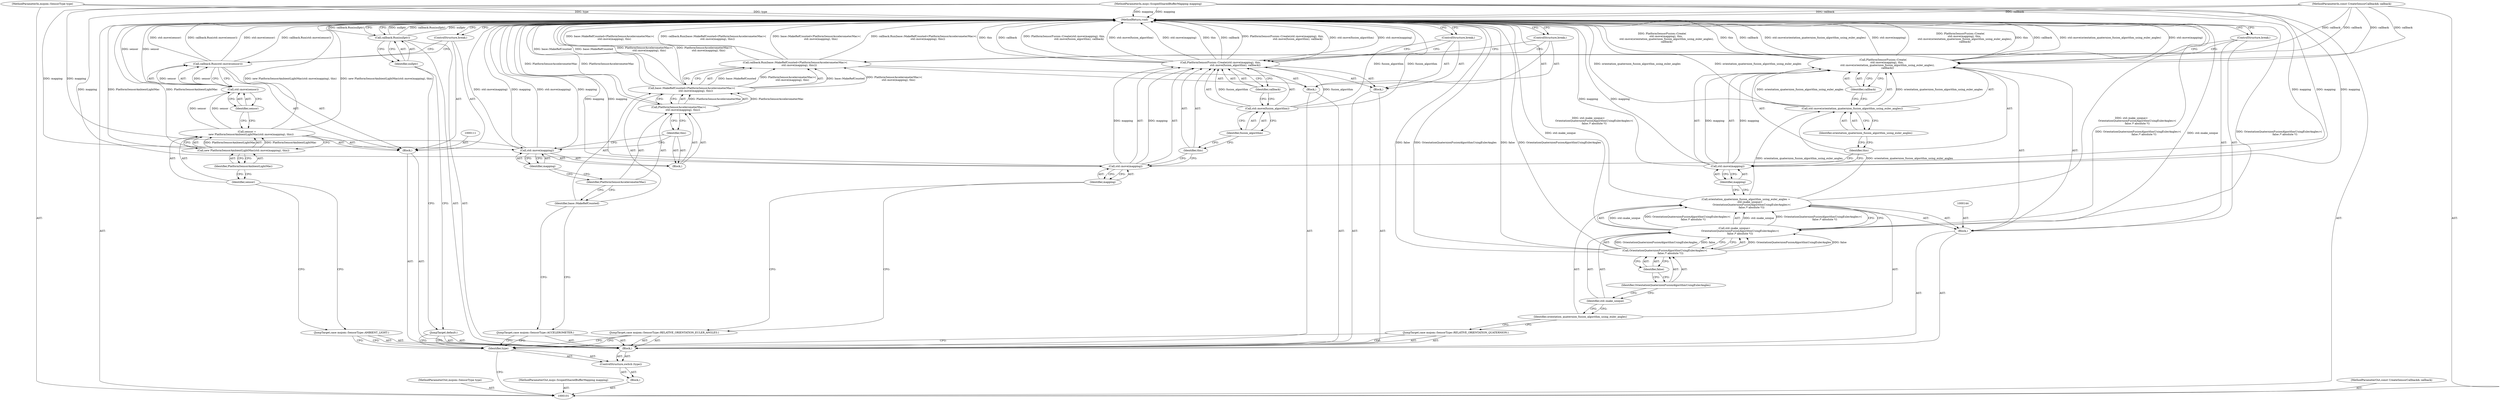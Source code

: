 digraph "1_Chrome_c0c8978849ac57e4ecd613ddc8ff7852a2054734_27" {
"1000163" [label="(MethodReturn,void)"];
"1000119" [label="(ControlStructure,break;)"];
"1000121" [label="(Block,)"];
"1000120" [label="(JumpTarget,case mojom::SensorType::ACCELEROMETER:)"];
"1000123" [label="(Call,base::MakeRefCounted<PlatformSensorAccelerometerMac>(\n          std::move(mapping), this))"];
"1000124" [label="(Identifier,base::MakeRefCounted)"];
"1000125" [label="(Call,PlatformSensorAccelerometerMac>(\n          std::move(mapping), this))"];
"1000126" [label="(Identifier,PlatformSensorAccelerometerMac)"];
"1000122" [label="(Call,callback.Run(base::MakeRefCounted<PlatformSensorAccelerometerMac>(\n          std::move(mapping), this)))"];
"1000127" [label="(Block,)"];
"1000128" [label="(Call,std::move(mapping))"];
"1000129" [label="(Identifier,mapping)"];
"1000130" [label="(Identifier,this)"];
"1000131" [label="(ControlStructure,break;)"];
"1000132" [label="(JumpTarget,case mojom::SensorType::RELATIVE_ORIENTATION_EULER_ANGLES:)"];
"1000133" [label="(Block,)"];
"1000102" [label="(MethodParameterIn,mojom::SensorType type)"];
"1000206" [label="(MethodParameterOut,mojom::SensorType type)"];
"1000135" [label="(Call,std::move(mapping))"];
"1000136" [label="(Identifier,mapping)"];
"1000137" [label="(Identifier,this)"];
"1000134" [label="(Call,PlatformSensorFusion::Create(std::move(mapping), this,\n                                    std::move(fusion_algorithm), callback))"];
"1000138" [label="(Call,std::move(fusion_algorithm))"];
"1000139" [label="(Identifier,fusion_algorithm)"];
"1000140" [label="(Identifier,callback)"];
"1000141" [label="(ControlStructure,break;)"];
"1000142" [label="(JumpTarget,case mojom::SensorType::RELATIVE_ORIENTATION_QUATERNION:)"];
"1000145" [label="(Call,orientation_quaternion_fusion_algorithm_using_euler_angles =\n          std::make_unique<\n              OrientationQuaternionFusionAlgorithmUsingEulerAngles>(\n              false /* absolute */))"];
"1000146" [label="(Identifier,orientation_quaternion_fusion_algorithm_using_euler_angles)"];
"1000143" [label="(Block,)"];
"1000147" [label="(Call,std::make_unique<\n              OrientationQuaternionFusionAlgorithmUsingEulerAngles>(\n              false /* absolute */))"];
"1000148" [label="(Identifier,std::make_unique)"];
"1000149" [label="(Call,OrientationQuaternionFusionAlgorithmUsingEulerAngles>(\n              false /* absolute */))"];
"1000150" [label="(Identifier,OrientationQuaternionFusionAlgorithmUsingEulerAngles)"];
"1000151" [label="(Identifier,false)"];
"1000152" [label="(Call,PlatformSensorFusion::Create(\n          std::move(mapping), this,\n           std::move(orientation_quaternion_fusion_algorithm_using_euler_angles),\n           callback))"];
"1000103" [label="(MethodParameterIn,mojo::ScopedSharedBufferMapping mapping)"];
"1000207" [label="(MethodParameterOut,mojo::ScopedSharedBufferMapping mapping)"];
"1000153" [label="(Call,std::move(mapping))"];
"1000154" [label="(Identifier,mapping)"];
"1000155" [label="(Identifier,this)"];
"1000156" [label="(Call,std::move(orientation_quaternion_fusion_algorithm_using_euler_angles))"];
"1000157" [label="(Identifier,orientation_quaternion_fusion_algorithm_using_euler_angles)"];
"1000158" [label="(Identifier,callback)"];
"1000159" [label="(ControlStructure,break;)"];
"1000160" [label="(JumpTarget,default:)"];
"1000162" [label="(Identifier,nullptr)"];
"1000161" [label="(Call,callback.Run(nullptr))"];
"1000105" [label="(Block,)"];
"1000104" [label="(MethodParameterIn,const CreateSensorCallback& callback)"];
"1000208" [label="(MethodParameterOut,const CreateSensorCallback& callback)"];
"1000107" [label="(Identifier,type)"];
"1000108" [label="(Block,)"];
"1000106" [label="(ControlStructure,switch (type))"];
"1000109" [label="(JumpTarget,case mojom::SensorType::AMBIENT_LIGHT:)"];
"1000112" [label="(Call,sensor =\n          new PlatformSensorAmbientLightMac(std::move(mapping), this))"];
"1000113" [label="(Identifier,sensor)"];
"1000110" [label="(Block,)"];
"1000114" [label="(Call,new PlatformSensorAmbientLightMac(std::move(mapping), this))"];
"1000115" [label="(Identifier,PlatformSensorAmbientLightMac)"];
"1000117" [label="(Call,std::move(sensor))"];
"1000118" [label="(Identifier,sensor)"];
"1000116" [label="(Call,callback.Run(std::move(sensor)))"];
"1000163" -> "1000101"  [label="AST: "];
"1000163" -> "1000119"  [label="CFG: "];
"1000163" -> "1000131"  [label="CFG: "];
"1000163" -> "1000141"  [label="CFG: "];
"1000163" -> "1000159"  [label="CFG: "];
"1000163" -> "1000161"  [label="CFG: "];
"1000116" -> "1000163"  [label="DDG: std::move(sensor)"];
"1000116" -> "1000163"  [label="DDG: callback.Run(std::move(sensor))"];
"1000125" -> "1000163"  [label="DDG: PlatformSensorAccelerometerMac"];
"1000123" -> "1000163"  [label="DDG: PlatformSensorAccelerometerMac>(\n          std::move(mapping), this)"];
"1000123" -> "1000163"  [label="DDG: base::MakeRefCounted"];
"1000149" -> "1000163"  [label="DDG: false"];
"1000149" -> "1000163"  [label="DDG: OrientationQuaternionFusionAlgorithmUsingEulerAngles"];
"1000156" -> "1000163"  [label="DDG: orientation_quaternion_fusion_algorithm_using_euler_angles"];
"1000104" -> "1000163"  [label="DDG: callback"];
"1000112" -> "1000163"  [label="DDG: new PlatformSensorAmbientLightMac(std::move(mapping), this)"];
"1000114" -> "1000163"  [label="DDG: PlatformSensorAmbientLightMac"];
"1000152" -> "1000163"  [label="DDG: std::move(mapping)"];
"1000152" -> "1000163"  [label="DDG: PlatformSensorFusion::Create(\n          std::move(mapping), this,\n           std::move(orientation_quaternion_fusion_algorithm_using_euler_angles),\n           callback)"];
"1000152" -> "1000163"  [label="DDG: this"];
"1000152" -> "1000163"  [label="DDG: callback"];
"1000152" -> "1000163"  [label="DDG: std::move(orientation_quaternion_fusion_algorithm_using_euler_angles)"];
"1000117" -> "1000163"  [label="DDG: sensor"];
"1000153" -> "1000163"  [label="DDG: mapping"];
"1000134" -> "1000163"  [label="DDG: std::move(mapping)"];
"1000134" -> "1000163"  [label="DDG: this"];
"1000134" -> "1000163"  [label="DDG: callback"];
"1000134" -> "1000163"  [label="DDG: PlatformSensorFusion::Create(std::move(mapping), this,\n                                    std::move(fusion_algorithm), callback)"];
"1000134" -> "1000163"  [label="DDG: std::move(fusion_algorithm)"];
"1000161" -> "1000163"  [label="DDG: nullptr"];
"1000161" -> "1000163"  [label="DDG: callback.Run(nullptr)"];
"1000122" -> "1000163"  [label="DDG: base::MakeRefCounted<PlatformSensorAccelerometerMac>(\n          std::move(mapping), this)"];
"1000122" -> "1000163"  [label="DDG: callback.Run(base::MakeRefCounted<PlatformSensorAccelerometerMac>(\n          std::move(mapping), this))"];
"1000138" -> "1000163"  [label="DDG: fusion_algorithm"];
"1000128" -> "1000163"  [label="DDG: mapping"];
"1000128" -> "1000163"  [label="DDG: std::move(mapping)"];
"1000103" -> "1000163"  [label="DDG: mapping"];
"1000147" -> "1000163"  [label="DDG: OrientationQuaternionFusionAlgorithmUsingEulerAngles>(\n              false /* absolute */)"];
"1000147" -> "1000163"  [label="DDG: std::make_unique"];
"1000102" -> "1000163"  [label="DDG: type"];
"1000135" -> "1000163"  [label="DDG: mapping"];
"1000145" -> "1000163"  [label="DDG: std::make_unique<\n              OrientationQuaternionFusionAlgorithmUsingEulerAngles>(\n              false /* absolute */)"];
"1000119" -> "1000110"  [label="AST: "];
"1000119" -> "1000116"  [label="CFG: "];
"1000163" -> "1000119"  [label="CFG: "];
"1000121" -> "1000108"  [label="AST: "];
"1000122" -> "1000121"  [label="AST: "];
"1000131" -> "1000121"  [label="AST: "];
"1000120" -> "1000108"  [label="AST: "];
"1000120" -> "1000107"  [label="CFG: "];
"1000124" -> "1000120"  [label="CFG: "];
"1000123" -> "1000122"  [label="AST: "];
"1000123" -> "1000125"  [label="CFG: "];
"1000124" -> "1000123"  [label="AST: "];
"1000125" -> "1000123"  [label="AST: "];
"1000122" -> "1000123"  [label="CFG: "];
"1000123" -> "1000163"  [label="DDG: PlatformSensorAccelerometerMac>(\n          std::move(mapping), this)"];
"1000123" -> "1000163"  [label="DDG: base::MakeRefCounted"];
"1000123" -> "1000122"  [label="DDG: base::MakeRefCounted"];
"1000123" -> "1000122"  [label="DDG: PlatformSensorAccelerometerMac>(\n          std::move(mapping), this)"];
"1000125" -> "1000123"  [label="DDG: PlatformSensorAccelerometerMac"];
"1000124" -> "1000123"  [label="AST: "];
"1000124" -> "1000120"  [label="CFG: "];
"1000126" -> "1000124"  [label="CFG: "];
"1000125" -> "1000123"  [label="AST: "];
"1000125" -> "1000130"  [label="CFG: "];
"1000126" -> "1000125"  [label="AST: "];
"1000127" -> "1000125"  [label="AST: "];
"1000123" -> "1000125"  [label="CFG: "];
"1000125" -> "1000163"  [label="DDG: PlatformSensorAccelerometerMac"];
"1000125" -> "1000123"  [label="DDG: PlatformSensorAccelerometerMac"];
"1000126" -> "1000125"  [label="AST: "];
"1000126" -> "1000124"  [label="CFG: "];
"1000129" -> "1000126"  [label="CFG: "];
"1000122" -> "1000121"  [label="AST: "];
"1000122" -> "1000123"  [label="CFG: "];
"1000123" -> "1000122"  [label="AST: "];
"1000131" -> "1000122"  [label="CFG: "];
"1000122" -> "1000163"  [label="DDG: base::MakeRefCounted<PlatformSensorAccelerometerMac>(\n          std::move(mapping), this)"];
"1000122" -> "1000163"  [label="DDG: callback.Run(base::MakeRefCounted<PlatformSensorAccelerometerMac>(\n          std::move(mapping), this))"];
"1000123" -> "1000122"  [label="DDG: base::MakeRefCounted"];
"1000123" -> "1000122"  [label="DDG: PlatformSensorAccelerometerMac>(\n          std::move(mapping), this)"];
"1000127" -> "1000125"  [label="AST: "];
"1000128" -> "1000127"  [label="AST: "];
"1000130" -> "1000127"  [label="AST: "];
"1000128" -> "1000127"  [label="AST: "];
"1000128" -> "1000129"  [label="CFG: "];
"1000129" -> "1000128"  [label="AST: "];
"1000130" -> "1000128"  [label="CFG: "];
"1000128" -> "1000163"  [label="DDG: mapping"];
"1000128" -> "1000163"  [label="DDG: std::move(mapping)"];
"1000103" -> "1000128"  [label="DDG: mapping"];
"1000129" -> "1000128"  [label="AST: "];
"1000129" -> "1000126"  [label="CFG: "];
"1000128" -> "1000129"  [label="CFG: "];
"1000130" -> "1000127"  [label="AST: "];
"1000130" -> "1000128"  [label="CFG: "];
"1000125" -> "1000130"  [label="CFG: "];
"1000131" -> "1000121"  [label="AST: "];
"1000131" -> "1000122"  [label="CFG: "];
"1000163" -> "1000131"  [label="CFG: "];
"1000132" -> "1000108"  [label="AST: "];
"1000132" -> "1000107"  [label="CFG: "];
"1000136" -> "1000132"  [label="CFG: "];
"1000133" -> "1000108"  [label="AST: "];
"1000134" -> "1000133"  [label="AST: "];
"1000141" -> "1000133"  [label="AST: "];
"1000102" -> "1000101"  [label="AST: "];
"1000102" -> "1000163"  [label="DDG: type"];
"1000206" -> "1000101"  [label="AST: "];
"1000135" -> "1000134"  [label="AST: "];
"1000135" -> "1000136"  [label="CFG: "];
"1000136" -> "1000135"  [label="AST: "];
"1000137" -> "1000135"  [label="CFG: "];
"1000135" -> "1000163"  [label="DDG: mapping"];
"1000135" -> "1000134"  [label="DDG: mapping"];
"1000103" -> "1000135"  [label="DDG: mapping"];
"1000136" -> "1000135"  [label="AST: "];
"1000136" -> "1000132"  [label="CFG: "];
"1000135" -> "1000136"  [label="CFG: "];
"1000137" -> "1000134"  [label="AST: "];
"1000137" -> "1000135"  [label="CFG: "];
"1000139" -> "1000137"  [label="CFG: "];
"1000134" -> "1000133"  [label="AST: "];
"1000134" -> "1000140"  [label="CFG: "];
"1000135" -> "1000134"  [label="AST: "];
"1000137" -> "1000134"  [label="AST: "];
"1000138" -> "1000134"  [label="AST: "];
"1000140" -> "1000134"  [label="AST: "];
"1000141" -> "1000134"  [label="CFG: "];
"1000134" -> "1000163"  [label="DDG: std::move(mapping)"];
"1000134" -> "1000163"  [label="DDG: this"];
"1000134" -> "1000163"  [label="DDG: callback"];
"1000134" -> "1000163"  [label="DDG: PlatformSensorFusion::Create(std::move(mapping), this,\n                                    std::move(fusion_algorithm), callback)"];
"1000134" -> "1000163"  [label="DDG: std::move(fusion_algorithm)"];
"1000135" -> "1000134"  [label="DDG: mapping"];
"1000138" -> "1000134"  [label="DDG: fusion_algorithm"];
"1000104" -> "1000134"  [label="DDG: callback"];
"1000138" -> "1000134"  [label="AST: "];
"1000138" -> "1000139"  [label="CFG: "];
"1000139" -> "1000138"  [label="AST: "];
"1000140" -> "1000138"  [label="CFG: "];
"1000138" -> "1000163"  [label="DDG: fusion_algorithm"];
"1000138" -> "1000134"  [label="DDG: fusion_algorithm"];
"1000139" -> "1000138"  [label="AST: "];
"1000139" -> "1000137"  [label="CFG: "];
"1000138" -> "1000139"  [label="CFG: "];
"1000140" -> "1000134"  [label="AST: "];
"1000140" -> "1000138"  [label="CFG: "];
"1000134" -> "1000140"  [label="CFG: "];
"1000141" -> "1000133"  [label="AST: "];
"1000141" -> "1000134"  [label="CFG: "];
"1000163" -> "1000141"  [label="CFG: "];
"1000142" -> "1000108"  [label="AST: "];
"1000142" -> "1000107"  [label="CFG: "];
"1000146" -> "1000142"  [label="CFG: "];
"1000145" -> "1000143"  [label="AST: "];
"1000145" -> "1000147"  [label="CFG: "];
"1000146" -> "1000145"  [label="AST: "];
"1000147" -> "1000145"  [label="AST: "];
"1000154" -> "1000145"  [label="CFG: "];
"1000145" -> "1000163"  [label="DDG: std::make_unique<\n              OrientationQuaternionFusionAlgorithmUsingEulerAngles>(\n              false /* absolute */)"];
"1000147" -> "1000145"  [label="DDG: std::make_unique"];
"1000147" -> "1000145"  [label="DDG: OrientationQuaternionFusionAlgorithmUsingEulerAngles>(\n              false /* absolute */)"];
"1000145" -> "1000156"  [label="DDG: orientation_quaternion_fusion_algorithm_using_euler_angles"];
"1000146" -> "1000145"  [label="AST: "];
"1000146" -> "1000142"  [label="CFG: "];
"1000148" -> "1000146"  [label="CFG: "];
"1000143" -> "1000108"  [label="AST: "];
"1000144" -> "1000143"  [label="AST: "];
"1000145" -> "1000143"  [label="AST: "];
"1000152" -> "1000143"  [label="AST: "];
"1000159" -> "1000143"  [label="AST: "];
"1000147" -> "1000145"  [label="AST: "];
"1000147" -> "1000149"  [label="CFG: "];
"1000148" -> "1000147"  [label="AST: "];
"1000149" -> "1000147"  [label="AST: "];
"1000145" -> "1000147"  [label="CFG: "];
"1000147" -> "1000163"  [label="DDG: OrientationQuaternionFusionAlgorithmUsingEulerAngles>(\n              false /* absolute */)"];
"1000147" -> "1000163"  [label="DDG: std::make_unique"];
"1000147" -> "1000145"  [label="DDG: std::make_unique"];
"1000147" -> "1000145"  [label="DDG: OrientationQuaternionFusionAlgorithmUsingEulerAngles>(\n              false /* absolute */)"];
"1000149" -> "1000147"  [label="DDG: OrientationQuaternionFusionAlgorithmUsingEulerAngles"];
"1000149" -> "1000147"  [label="DDG: false"];
"1000148" -> "1000147"  [label="AST: "];
"1000148" -> "1000146"  [label="CFG: "];
"1000150" -> "1000148"  [label="CFG: "];
"1000149" -> "1000147"  [label="AST: "];
"1000149" -> "1000151"  [label="CFG: "];
"1000150" -> "1000149"  [label="AST: "];
"1000151" -> "1000149"  [label="AST: "];
"1000147" -> "1000149"  [label="CFG: "];
"1000149" -> "1000163"  [label="DDG: false"];
"1000149" -> "1000163"  [label="DDG: OrientationQuaternionFusionAlgorithmUsingEulerAngles"];
"1000149" -> "1000147"  [label="DDG: OrientationQuaternionFusionAlgorithmUsingEulerAngles"];
"1000149" -> "1000147"  [label="DDG: false"];
"1000150" -> "1000149"  [label="AST: "];
"1000150" -> "1000148"  [label="CFG: "];
"1000151" -> "1000150"  [label="CFG: "];
"1000151" -> "1000149"  [label="AST: "];
"1000151" -> "1000150"  [label="CFG: "];
"1000149" -> "1000151"  [label="CFG: "];
"1000152" -> "1000143"  [label="AST: "];
"1000152" -> "1000158"  [label="CFG: "];
"1000153" -> "1000152"  [label="AST: "];
"1000155" -> "1000152"  [label="AST: "];
"1000156" -> "1000152"  [label="AST: "];
"1000158" -> "1000152"  [label="AST: "];
"1000159" -> "1000152"  [label="CFG: "];
"1000152" -> "1000163"  [label="DDG: std::move(mapping)"];
"1000152" -> "1000163"  [label="DDG: PlatformSensorFusion::Create(\n          std::move(mapping), this,\n           std::move(orientation_quaternion_fusion_algorithm_using_euler_angles),\n           callback)"];
"1000152" -> "1000163"  [label="DDG: this"];
"1000152" -> "1000163"  [label="DDG: callback"];
"1000152" -> "1000163"  [label="DDG: std::move(orientation_quaternion_fusion_algorithm_using_euler_angles)"];
"1000153" -> "1000152"  [label="DDG: mapping"];
"1000156" -> "1000152"  [label="DDG: orientation_quaternion_fusion_algorithm_using_euler_angles"];
"1000104" -> "1000152"  [label="DDG: callback"];
"1000103" -> "1000101"  [label="AST: "];
"1000103" -> "1000163"  [label="DDG: mapping"];
"1000103" -> "1000128"  [label="DDG: mapping"];
"1000103" -> "1000135"  [label="DDG: mapping"];
"1000103" -> "1000153"  [label="DDG: mapping"];
"1000207" -> "1000101"  [label="AST: "];
"1000153" -> "1000152"  [label="AST: "];
"1000153" -> "1000154"  [label="CFG: "];
"1000154" -> "1000153"  [label="AST: "];
"1000155" -> "1000153"  [label="CFG: "];
"1000153" -> "1000163"  [label="DDG: mapping"];
"1000153" -> "1000152"  [label="DDG: mapping"];
"1000103" -> "1000153"  [label="DDG: mapping"];
"1000154" -> "1000153"  [label="AST: "];
"1000154" -> "1000145"  [label="CFG: "];
"1000153" -> "1000154"  [label="CFG: "];
"1000155" -> "1000152"  [label="AST: "];
"1000155" -> "1000153"  [label="CFG: "];
"1000157" -> "1000155"  [label="CFG: "];
"1000156" -> "1000152"  [label="AST: "];
"1000156" -> "1000157"  [label="CFG: "];
"1000157" -> "1000156"  [label="AST: "];
"1000158" -> "1000156"  [label="CFG: "];
"1000156" -> "1000163"  [label="DDG: orientation_quaternion_fusion_algorithm_using_euler_angles"];
"1000156" -> "1000152"  [label="DDG: orientation_quaternion_fusion_algorithm_using_euler_angles"];
"1000145" -> "1000156"  [label="DDG: orientation_quaternion_fusion_algorithm_using_euler_angles"];
"1000157" -> "1000156"  [label="AST: "];
"1000157" -> "1000155"  [label="CFG: "];
"1000156" -> "1000157"  [label="CFG: "];
"1000158" -> "1000152"  [label="AST: "];
"1000158" -> "1000156"  [label="CFG: "];
"1000152" -> "1000158"  [label="CFG: "];
"1000159" -> "1000143"  [label="AST: "];
"1000159" -> "1000152"  [label="CFG: "];
"1000163" -> "1000159"  [label="CFG: "];
"1000160" -> "1000108"  [label="AST: "];
"1000160" -> "1000107"  [label="CFG: "];
"1000162" -> "1000160"  [label="CFG: "];
"1000162" -> "1000161"  [label="AST: "];
"1000162" -> "1000160"  [label="CFG: "];
"1000161" -> "1000162"  [label="CFG: "];
"1000161" -> "1000108"  [label="AST: "];
"1000161" -> "1000162"  [label="CFG: "];
"1000162" -> "1000161"  [label="AST: "];
"1000163" -> "1000161"  [label="CFG: "];
"1000161" -> "1000163"  [label="DDG: nullptr"];
"1000161" -> "1000163"  [label="DDG: callback.Run(nullptr)"];
"1000105" -> "1000101"  [label="AST: "];
"1000106" -> "1000105"  [label="AST: "];
"1000104" -> "1000101"  [label="AST: "];
"1000104" -> "1000163"  [label="DDG: callback"];
"1000104" -> "1000134"  [label="DDG: callback"];
"1000104" -> "1000152"  [label="DDG: callback"];
"1000208" -> "1000101"  [label="AST: "];
"1000107" -> "1000106"  [label="AST: "];
"1000107" -> "1000101"  [label="CFG: "];
"1000109" -> "1000107"  [label="CFG: "];
"1000120" -> "1000107"  [label="CFG: "];
"1000132" -> "1000107"  [label="CFG: "];
"1000142" -> "1000107"  [label="CFG: "];
"1000160" -> "1000107"  [label="CFG: "];
"1000108" -> "1000106"  [label="AST: "];
"1000109" -> "1000108"  [label="AST: "];
"1000110" -> "1000108"  [label="AST: "];
"1000120" -> "1000108"  [label="AST: "];
"1000121" -> "1000108"  [label="AST: "];
"1000132" -> "1000108"  [label="AST: "];
"1000133" -> "1000108"  [label="AST: "];
"1000142" -> "1000108"  [label="AST: "];
"1000143" -> "1000108"  [label="AST: "];
"1000160" -> "1000108"  [label="AST: "];
"1000161" -> "1000108"  [label="AST: "];
"1000106" -> "1000105"  [label="AST: "];
"1000107" -> "1000106"  [label="AST: "];
"1000108" -> "1000106"  [label="AST: "];
"1000109" -> "1000108"  [label="AST: "];
"1000109" -> "1000107"  [label="CFG: "];
"1000113" -> "1000109"  [label="CFG: "];
"1000112" -> "1000110"  [label="AST: "];
"1000112" -> "1000114"  [label="CFG: "];
"1000113" -> "1000112"  [label="AST: "];
"1000114" -> "1000112"  [label="AST: "];
"1000118" -> "1000112"  [label="CFG: "];
"1000112" -> "1000163"  [label="DDG: new PlatformSensorAmbientLightMac(std::move(mapping), this)"];
"1000114" -> "1000112"  [label="DDG: PlatformSensorAmbientLightMac"];
"1000112" -> "1000117"  [label="DDG: sensor"];
"1000113" -> "1000112"  [label="AST: "];
"1000113" -> "1000109"  [label="CFG: "];
"1000115" -> "1000113"  [label="CFG: "];
"1000110" -> "1000108"  [label="AST: "];
"1000111" -> "1000110"  [label="AST: "];
"1000112" -> "1000110"  [label="AST: "];
"1000116" -> "1000110"  [label="AST: "];
"1000119" -> "1000110"  [label="AST: "];
"1000114" -> "1000112"  [label="AST: "];
"1000114" -> "1000115"  [label="CFG: "];
"1000115" -> "1000114"  [label="AST: "];
"1000112" -> "1000114"  [label="CFG: "];
"1000114" -> "1000163"  [label="DDG: PlatformSensorAmbientLightMac"];
"1000114" -> "1000112"  [label="DDG: PlatformSensorAmbientLightMac"];
"1000115" -> "1000114"  [label="AST: "];
"1000115" -> "1000113"  [label="CFG: "];
"1000114" -> "1000115"  [label="CFG: "];
"1000117" -> "1000116"  [label="AST: "];
"1000117" -> "1000118"  [label="CFG: "];
"1000118" -> "1000117"  [label="AST: "];
"1000116" -> "1000117"  [label="CFG: "];
"1000117" -> "1000163"  [label="DDG: sensor"];
"1000117" -> "1000116"  [label="DDG: sensor"];
"1000112" -> "1000117"  [label="DDG: sensor"];
"1000118" -> "1000117"  [label="AST: "];
"1000118" -> "1000112"  [label="CFG: "];
"1000117" -> "1000118"  [label="CFG: "];
"1000116" -> "1000110"  [label="AST: "];
"1000116" -> "1000117"  [label="CFG: "];
"1000117" -> "1000116"  [label="AST: "];
"1000119" -> "1000116"  [label="CFG: "];
"1000116" -> "1000163"  [label="DDG: std::move(sensor)"];
"1000116" -> "1000163"  [label="DDG: callback.Run(std::move(sensor))"];
"1000117" -> "1000116"  [label="DDG: sensor"];
}
